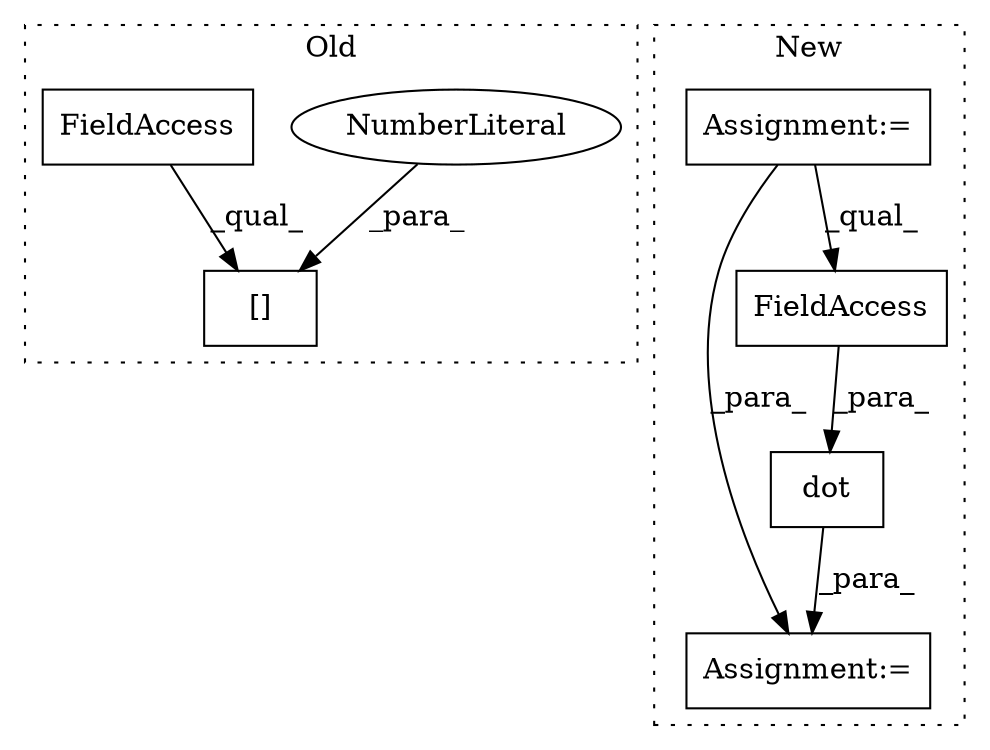 digraph G {
subgraph cluster0 {
1 [label="[]" a="2" s="3387,3398" l="10,1" shape="box"];
5 [label="NumberLiteral" a="34" s="3397" l="1" shape="ellipse"];
6 [label="FieldAccess" a="22" s="3387" l="9" shape="box"];
label = "Old";
style="dotted";
}
subgraph cluster1 {
2 [label="dot" a="32" s="3733,3748" l="4,1" shape="box"];
3 [label="Assignment:=" a="7" s="3761" l="1" shape="box"];
4 [label="Assignment:=" a="7" s="3191" l="1" shape="box"];
7 [label="FieldAccess" a="22" s="3737" l="5" shape="box"];
label = "New";
style="dotted";
}
2 -> 3 [label="_para_"];
4 -> 3 [label="_para_"];
4 -> 7 [label="_qual_"];
5 -> 1 [label="_para_"];
6 -> 1 [label="_qual_"];
7 -> 2 [label="_para_"];
}
